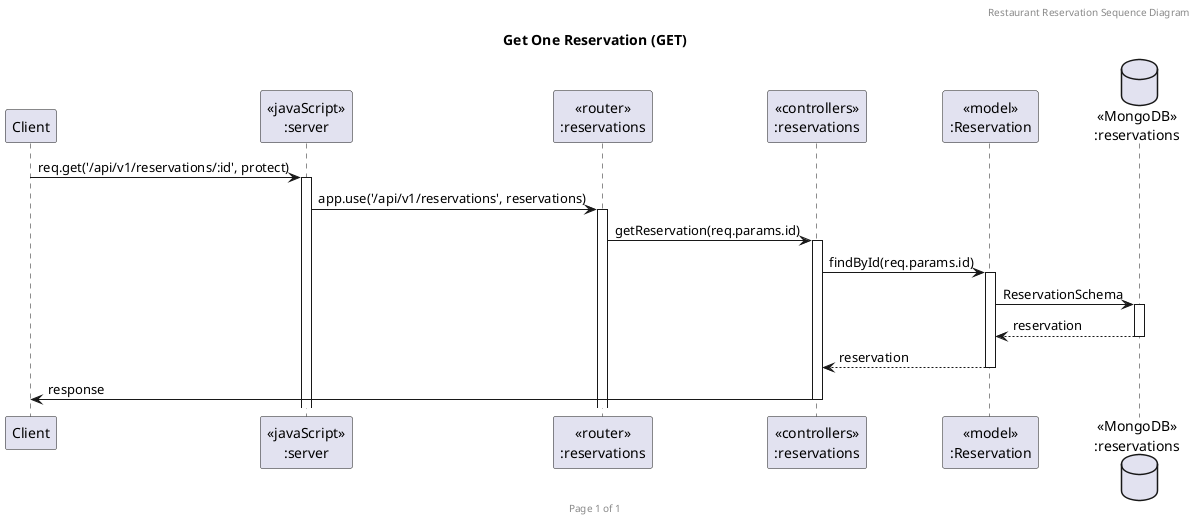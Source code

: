 @startuml Get One Reservation (GET)

header Restaurant Reservation Sequence Diagram
footer Page %page% of %lastpage%
title "Get One Reservation (GET)"

participant "Client" as client
participant "<<javaScript>>\n:server" as server
participant "<<router>>\n:reservations" as routerReservations
participant "<<controllers>>\n:reservations" as controllersReservations
participant "<<model>>\n:Reservation" as modelReservation
database "<<MongoDB>>\n:reservations" as ReservationsDatabase

client->server ++: req.get('/api/v1/reservations/:id', protect)
server->routerReservations ++: app.use('/api/v1/reservations', reservations)
routerReservations -> controllersReservations ++: getReservation(req.params.id)
controllersReservations->modelReservation ++: findById(req.params.id)
modelReservation -> ReservationsDatabase ++: ReservationSchema
ReservationsDatabase --> modelReservation --: reservation
modelReservation --> controllersReservations --: reservation
controllersReservations->client --: response

@enduml
